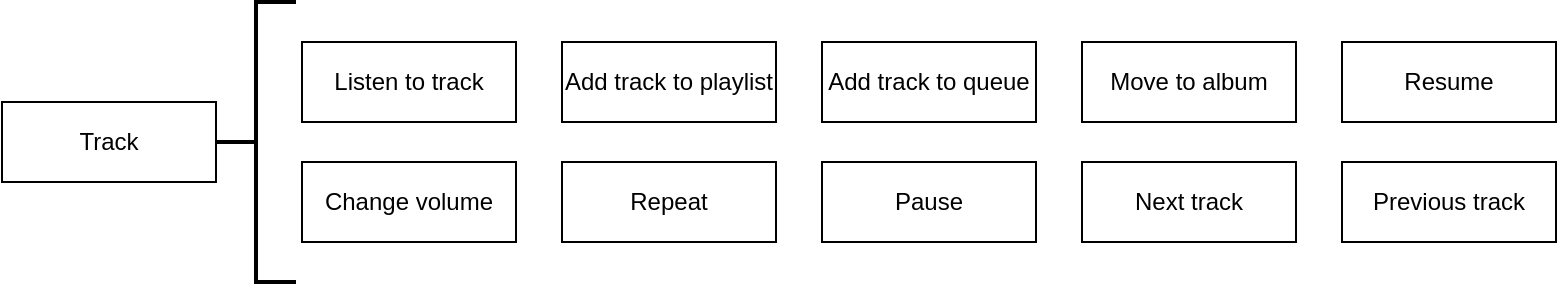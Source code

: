 <mxfile version="12.3.0" type="device" pages="1"><diagram id="__cbzNaCgjEfOr8NaxG7" name="Page-1"><mxGraphModel dx="1088" dy="568" grid="1" gridSize="10" guides="1" tooltips="1" connect="1" arrows="1" fold="1" page="1" pageScale="1" pageWidth="827" pageHeight="1169" math="0" shadow="0"><root><mxCell id="0"/><mxCell id="1" parent="0"/><mxCell id="lDXEnvFL1CfWXudbKzC9-1" value="Listen to track" style="rounded=0;whiteSpace=wrap;html=1;" vertex="1" parent="1"><mxGeometry x="160" y="70" width="107" height="40" as="geometry"/></mxCell><mxCell id="lDXEnvFL1CfWXudbKzC9-2" value="Add track to playlist" style="rounded=0;whiteSpace=wrap;html=1;" vertex="1" parent="1"><mxGeometry x="290" y="70" width="107" height="40" as="geometry"/></mxCell><mxCell id="lDXEnvFL1CfWXudbKzC9-3" value="Add track to queue" style="rounded=0;whiteSpace=wrap;html=1;" vertex="1" parent="1"><mxGeometry x="420" y="70" width="107" height="40" as="geometry"/></mxCell><mxCell id="lDXEnvFL1CfWXudbKzC9-4" value="Move to album" style="rounded=0;whiteSpace=wrap;html=1;" vertex="1" parent="1"><mxGeometry x="550" y="70" width="107" height="40" as="geometry"/></mxCell><mxCell id="lDXEnvFL1CfWXudbKzC9-5" value="Track" style="rounded=0;whiteSpace=wrap;html=1;" vertex="1" parent="1"><mxGeometry x="10" y="100" width="107" height="40" as="geometry"/></mxCell><mxCell id="lDXEnvFL1CfWXudbKzC9-6" value="Change volume" style="rounded=0;whiteSpace=wrap;html=1;" vertex="1" parent="1"><mxGeometry x="160" y="130" width="107" height="40" as="geometry"/></mxCell><mxCell id="lDXEnvFL1CfWXudbKzC9-7" value="Repeat" style="rounded=0;whiteSpace=wrap;html=1;" vertex="1" parent="1"><mxGeometry x="290" y="130" width="107" height="40" as="geometry"/></mxCell><mxCell id="lDXEnvFL1CfWXudbKzC9-8" value="Pause" style="rounded=0;whiteSpace=wrap;html=1;" vertex="1" parent="1"><mxGeometry x="420" y="130" width="107" height="40" as="geometry"/></mxCell><mxCell id="lDXEnvFL1CfWXudbKzC9-9" value="Next track" style="rounded=0;whiteSpace=wrap;html=1;" vertex="1" parent="1"><mxGeometry x="550" y="130" width="107" height="40" as="geometry"/></mxCell><mxCell id="lDXEnvFL1CfWXudbKzC9-10" value="Previous track" style="rounded=0;whiteSpace=wrap;html=1;" vertex="1" parent="1"><mxGeometry x="680" y="130" width="107" height="40" as="geometry"/></mxCell><mxCell id="lDXEnvFL1CfWXudbKzC9-11" value="Resume" style="rounded=0;whiteSpace=wrap;html=1;" vertex="1" parent="1"><mxGeometry x="680" y="70" width="107" height="40" as="geometry"/></mxCell><mxCell id="lDXEnvFL1CfWXudbKzC9-12" value="" style="strokeWidth=2;html=1;shape=mxgraph.flowchart.annotation_2;align=left;labelPosition=right;pointerEvents=1;" vertex="1" parent="1"><mxGeometry x="117" y="50" width="40" height="140" as="geometry"/></mxCell></root></mxGraphModel></diagram></mxfile>